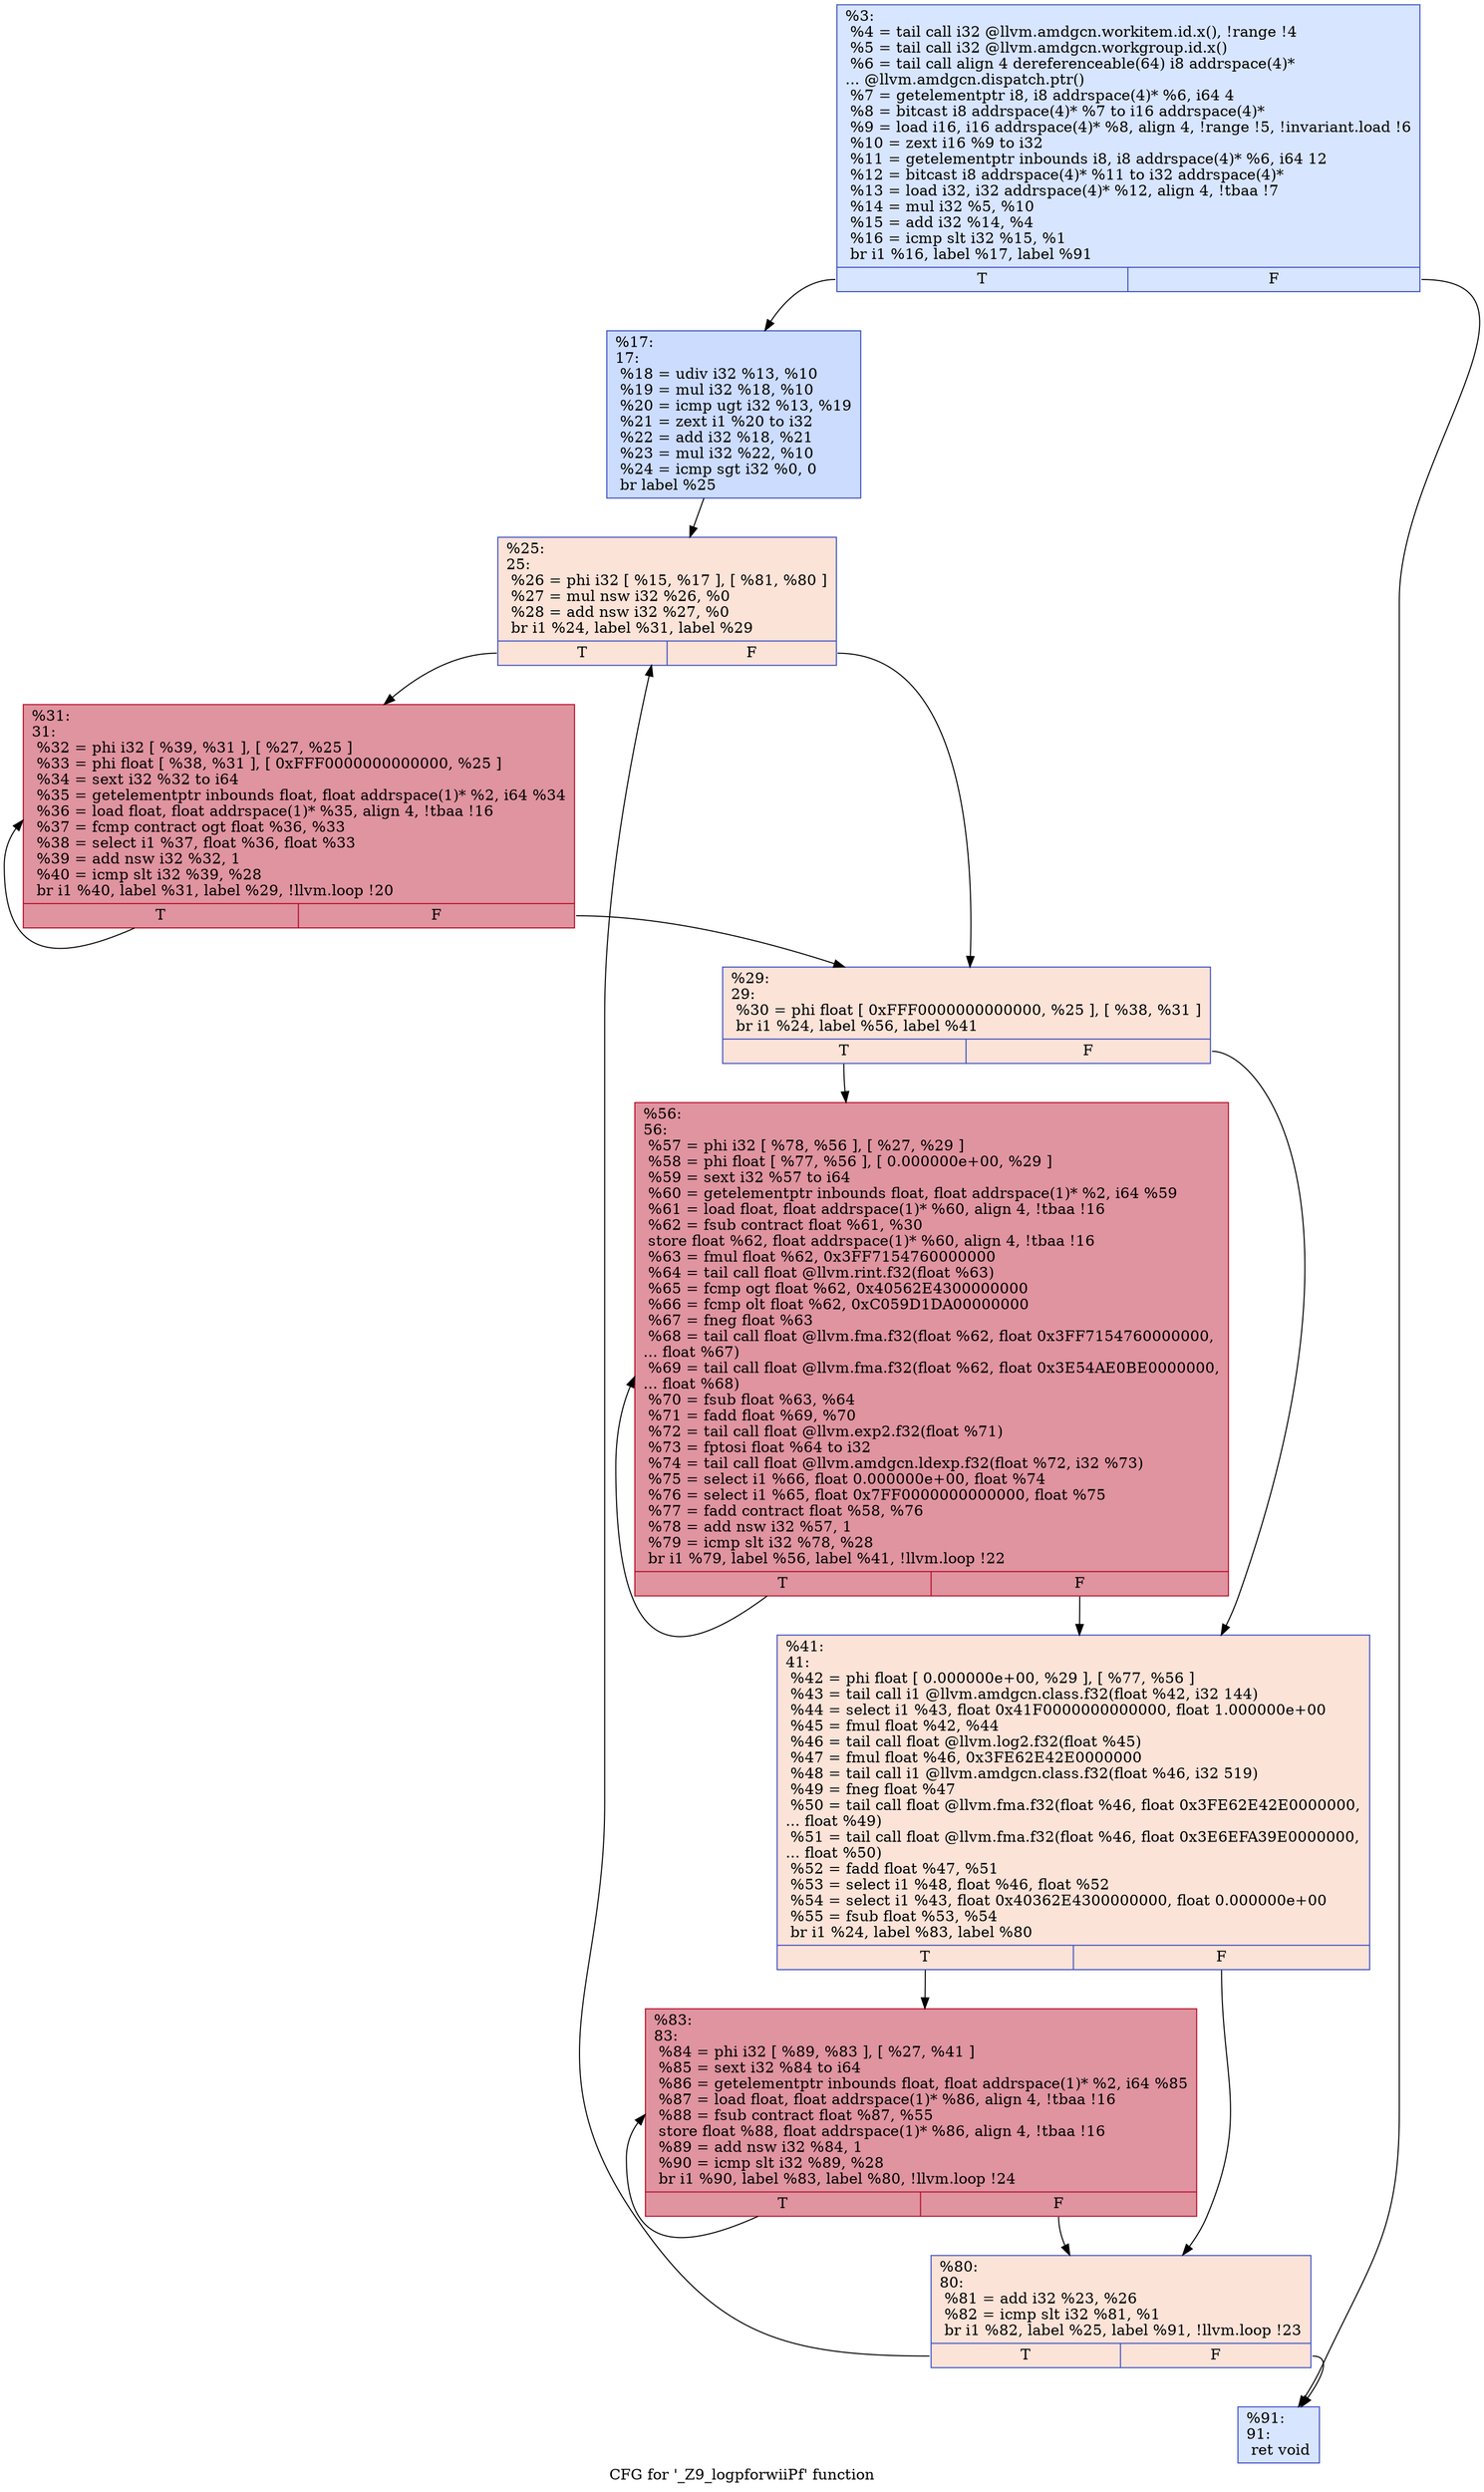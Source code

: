digraph "CFG for '_Z9_logpforwiiPf' function" {
	label="CFG for '_Z9_logpforwiiPf' function";

	Node0x5488420 [shape=record,color="#3d50c3ff", style=filled, fillcolor="#a7c5fe70",label="{%3:\l  %4 = tail call i32 @llvm.amdgcn.workitem.id.x(), !range !4\l  %5 = tail call i32 @llvm.amdgcn.workgroup.id.x()\l  %6 = tail call align 4 dereferenceable(64) i8 addrspace(4)*\l... @llvm.amdgcn.dispatch.ptr()\l  %7 = getelementptr i8, i8 addrspace(4)* %6, i64 4\l  %8 = bitcast i8 addrspace(4)* %7 to i16 addrspace(4)*\l  %9 = load i16, i16 addrspace(4)* %8, align 4, !range !5, !invariant.load !6\l  %10 = zext i16 %9 to i32\l  %11 = getelementptr inbounds i8, i8 addrspace(4)* %6, i64 12\l  %12 = bitcast i8 addrspace(4)* %11 to i32 addrspace(4)*\l  %13 = load i32, i32 addrspace(4)* %12, align 4, !tbaa !7\l  %14 = mul i32 %5, %10\l  %15 = add i32 %14, %4\l  %16 = icmp slt i32 %15, %1\l  br i1 %16, label %17, label %91\l|{<s0>T|<s1>F}}"];
	Node0x5488420:s0 -> Node0x5489180;
	Node0x5488420:s1 -> Node0x5489d40;
	Node0x5489180 [shape=record,color="#3d50c3ff", style=filled, fillcolor="#8caffe70",label="{%17:\l17:                                               \l  %18 = udiv i32 %13, %10\l  %19 = mul i32 %18, %10\l  %20 = icmp ugt i32 %13, %19\l  %21 = zext i1 %20 to i32\l  %22 = add i32 %18, %21\l  %23 = mul i32 %22, %10\l  %24 = icmp sgt i32 %0, 0\l  br label %25\l}"];
	Node0x5489180 -> Node0x548ac00;
	Node0x548ac00 [shape=record,color="#3d50c3ff", style=filled, fillcolor="#f6bfa670",label="{%25:\l25:                                               \l  %26 = phi i32 [ %15, %17 ], [ %81, %80 ]\l  %27 = mul nsw i32 %26, %0\l  %28 = add nsw i32 %27, %0\l  br i1 %24, label %31, label %29\l|{<s0>T|<s1>F}}"];
	Node0x548ac00:s0 -> Node0x548af50;
	Node0x548ac00:s1 -> Node0x548afe0;
	Node0x548afe0 [shape=record,color="#3d50c3ff", style=filled, fillcolor="#f6bfa670",label="{%29:\l29:                                               \l  %30 = phi float [ 0xFFF0000000000000, %25 ], [ %38, %31 ]\l  br i1 %24, label %56, label %41\l|{<s0>T|<s1>F}}"];
	Node0x548afe0:s0 -> Node0x548bc50;
	Node0x548afe0:s1 -> Node0x548bce0;
	Node0x548af50 [shape=record,color="#b70d28ff", style=filled, fillcolor="#b70d2870",label="{%31:\l31:                                               \l  %32 = phi i32 [ %39, %31 ], [ %27, %25 ]\l  %33 = phi float [ %38, %31 ], [ 0xFFF0000000000000, %25 ]\l  %34 = sext i32 %32 to i64\l  %35 = getelementptr inbounds float, float addrspace(1)* %2, i64 %34\l  %36 = load float, float addrspace(1)* %35, align 4, !tbaa !16\l  %37 = fcmp contract ogt float %36, %33\l  %38 = select i1 %37, float %36, float %33\l  %39 = add nsw i32 %32, 1\l  %40 = icmp slt i32 %39, %28\l  br i1 %40, label %31, label %29, !llvm.loop !20\l|{<s0>T|<s1>F}}"];
	Node0x548af50:s0 -> Node0x548af50;
	Node0x548af50:s1 -> Node0x548afe0;
	Node0x548bce0 [shape=record,color="#3d50c3ff", style=filled, fillcolor="#f6bfa670",label="{%41:\l41:                                               \l  %42 = phi float [ 0.000000e+00, %29 ], [ %77, %56 ]\l  %43 = tail call i1 @llvm.amdgcn.class.f32(float %42, i32 144)\l  %44 = select i1 %43, float 0x41F0000000000000, float 1.000000e+00\l  %45 = fmul float %42, %44\l  %46 = tail call float @llvm.log2.f32(float %45)\l  %47 = fmul float %46, 0x3FE62E42E0000000\l  %48 = tail call i1 @llvm.amdgcn.class.f32(float %46, i32 519)\l  %49 = fneg float %47\l  %50 = tail call float @llvm.fma.f32(float %46, float 0x3FE62E42E0000000,\l... float %49)\l  %51 = tail call float @llvm.fma.f32(float %46, float 0x3E6EFA39E0000000,\l... float %50)\l  %52 = fadd float %47, %51\l  %53 = select i1 %48, float %46, float %52\l  %54 = select i1 %43, float 0x40362E4300000000, float 0.000000e+00\l  %55 = fsub float %53, %54\l  br i1 %24, label %83, label %80\l|{<s0>T|<s1>F}}"];
	Node0x548bce0:s0 -> Node0x548d7e0;
	Node0x548bce0:s1 -> Node0x548acf0;
	Node0x548bc50 [shape=record,color="#b70d28ff", style=filled, fillcolor="#b70d2870",label="{%56:\l56:                                               \l  %57 = phi i32 [ %78, %56 ], [ %27, %29 ]\l  %58 = phi float [ %77, %56 ], [ 0.000000e+00, %29 ]\l  %59 = sext i32 %57 to i64\l  %60 = getelementptr inbounds float, float addrspace(1)* %2, i64 %59\l  %61 = load float, float addrspace(1)* %60, align 4, !tbaa !16\l  %62 = fsub contract float %61, %30\l  store float %62, float addrspace(1)* %60, align 4, !tbaa !16\l  %63 = fmul float %62, 0x3FF7154760000000\l  %64 = tail call float @llvm.rint.f32(float %63)\l  %65 = fcmp ogt float %62, 0x40562E4300000000\l  %66 = fcmp olt float %62, 0xC059D1DA00000000\l  %67 = fneg float %63\l  %68 = tail call float @llvm.fma.f32(float %62, float 0x3FF7154760000000,\l... float %67)\l  %69 = tail call float @llvm.fma.f32(float %62, float 0x3E54AE0BE0000000,\l... float %68)\l  %70 = fsub float %63, %64\l  %71 = fadd float %69, %70\l  %72 = tail call float @llvm.exp2.f32(float %71)\l  %73 = fptosi float %64 to i32\l  %74 = tail call float @llvm.amdgcn.ldexp.f32(float %72, i32 %73)\l  %75 = select i1 %66, float 0.000000e+00, float %74\l  %76 = select i1 %65, float 0x7FF0000000000000, float %75\l  %77 = fadd contract float %58, %76\l  %78 = add nsw i32 %57, 1\l  %79 = icmp slt i32 %78, %28\l  br i1 %79, label %56, label %41, !llvm.loop !22\l|{<s0>T|<s1>F}}"];
	Node0x548bc50:s0 -> Node0x548bc50;
	Node0x548bc50:s1 -> Node0x548bce0;
	Node0x548acf0 [shape=record,color="#3d50c3ff", style=filled, fillcolor="#f6bfa670",label="{%80:\l80:                                               \l  %81 = add i32 %23, %26\l  %82 = icmp slt i32 %81, %1\l  br i1 %82, label %25, label %91, !llvm.loop !23\l|{<s0>T|<s1>F}}"];
	Node0x548acf0:s0 -> Node0x548ac00;
	Node0x548acf0:s1 -> Node0x5489d40;
	Node0x548d7e0 [shape=record,color="#b70d28ff", style=filled, fillcolor="#b70d2870",label="{%83:\l83:                                               \l  %84 = phi i32 [ %89, %83 ], [ %27, %41 ]\l  %85 = sext i32 %84 to i64\l  %86 = getelementptr inbounds float, float addrspace(1)* %2, i64 %85\l  %87 = load float, float addrspace(1)* %86, align 4, !tbaa !16\l  %88 = fsub contract float %87, %55\l  store float %88, float addrspace(1)* %86, align 4, !tbaa !16\l  %89 = add nsw i32 %84, 1\l  %90 = icmp slt i32 %89, %28\l  br i1 %90, label %83, label %80, !llvm.loop !24\l|{<s0>T|<s1>F}}"];
	Node0x548d7e0:s0 -> Node0x548d7e0;
	Node0x548d7e0:s1 -> Node0x548acf0;
	Node0x5489d40 [shape=record,color="#3d50c3ff", style=filled, fillcolor="#a7c5fe70",label="{%91:\l91:                                               \l  ret void\l}"];
}
